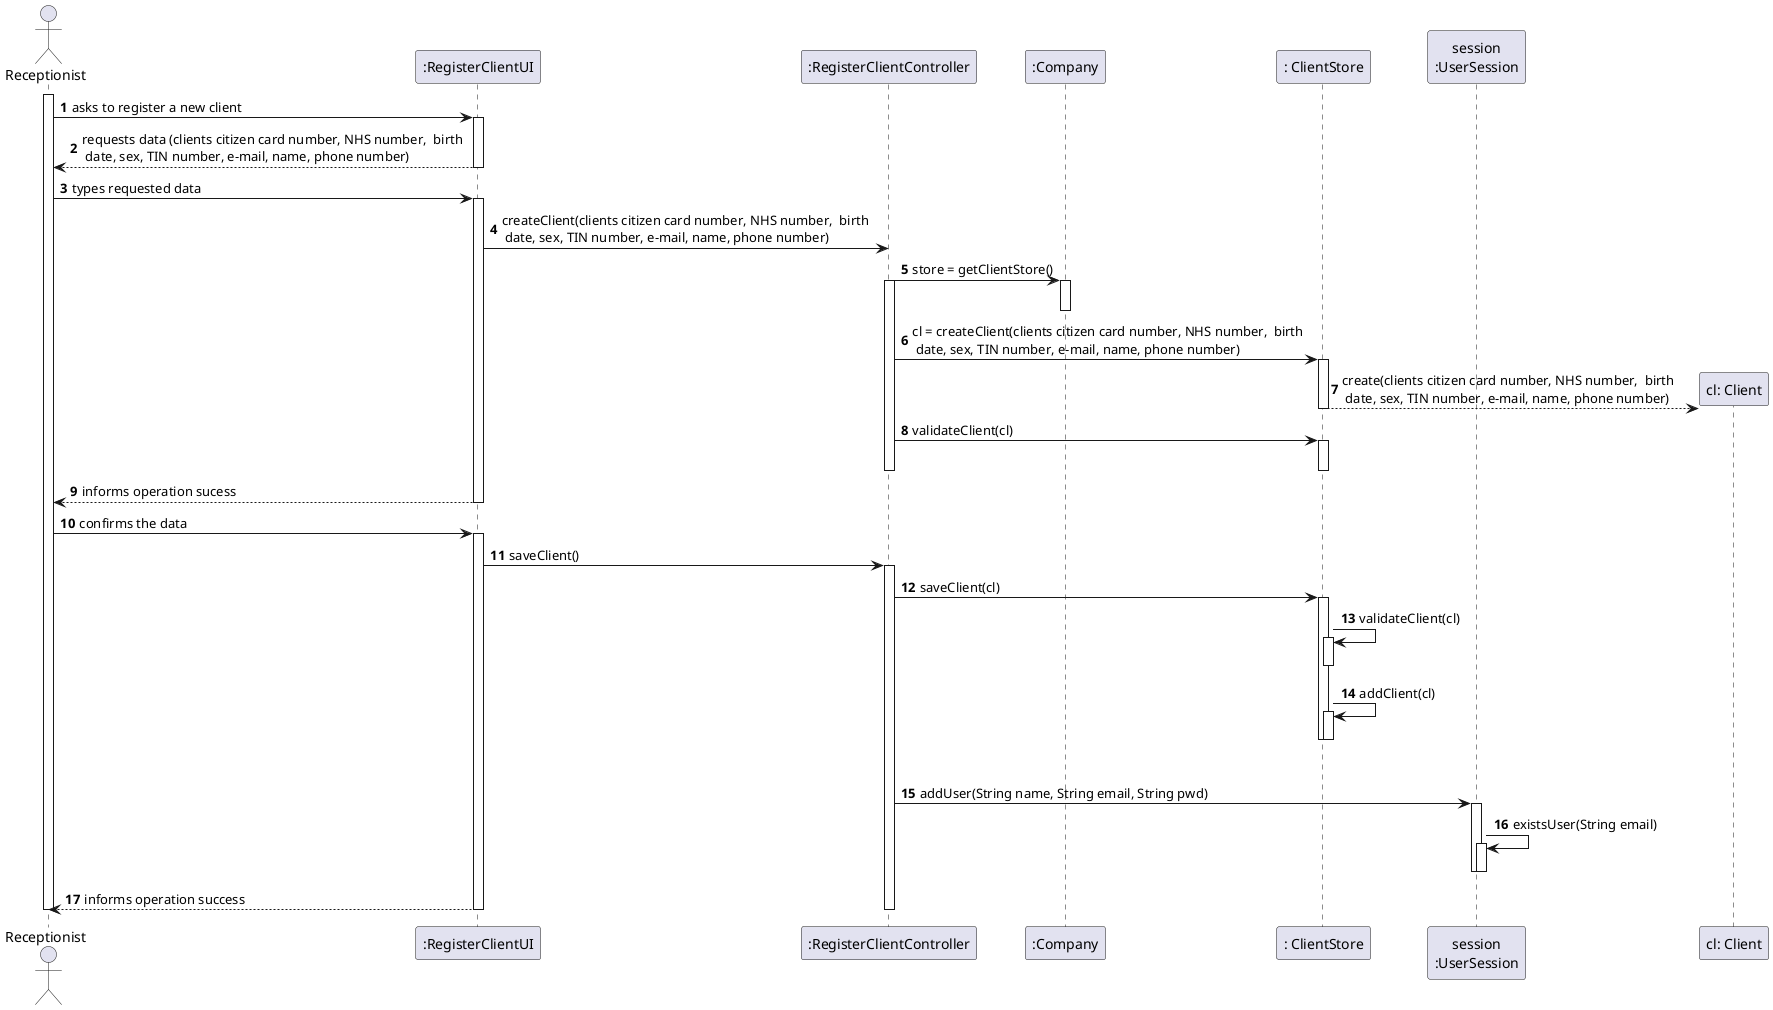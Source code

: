 @startuml
autonumber
'hide footbox
actor "Receptionist" as RC

participant ":RegisterClientUI" as UI
participant ":RegisterClientController" as CTRL
participant ":Company" as CP
participant ": ClientStore" as CS
participant "session\n:UserSession" as SESSAO
participant "cl: Client" as CL


activate RC
RC -> UI : asks to register a new client
activate UI
UI --> RC : requests data (clients citizen card number, NHS number,  birth \n date, sex, TIN number, e-mail, name, phone number)
deactivate UI

RC -> UI : types requested data
activate UI

UI -> CTRL : createClient(clients citizen card number, NHS number,  birth \n date, sex, TIN number, e-mail, name, phone number)

CTRL -> CP : store = getClientStore()
activate CP
deactivate CP
activate CTRL
CTRL -> CS : cl = createClient(clients citizen card number, NHS number,  birth \n date, sex, TIN number, e-mail, name, phone number)
activate CS
CS -->  CL** : create(clients citizen card number, NHS number,  birth \n date, sex, TIN number, e-mail, name, phone number)
deactivate CS

CTRL -> CS : validateClient(cl)
activate CS

deactivate CS
deactivate CTRL

UI --> RC : informs operation sucess
deactivate CS
deactivate UI

RC -> UI : confirms the data
activate UI

UI -> CTRL : saveClient()
activate CTRL

CTRL -> CS : saveClient(cl)
activate CS
CS -> CS : validateClient(cl)
activate CS
deactivate CS
CS -> CS : addClient(cl)
activate CS
deactivate CS
|||
deactivate CS

CTRL -> SESSAO : addUser(String name, String email, String pwd)
activate SESSAO
SESSAO -> SESSAO : existsUser(String email)
activate SESSAO
deactivate SESSAO
deactivate SESSAO










UI --> RC: informs operation success

deactivate CP
deactivate CTRL
deactivate UI



deactivate CTRL
deactivate UI

deactivate RC

@enduml